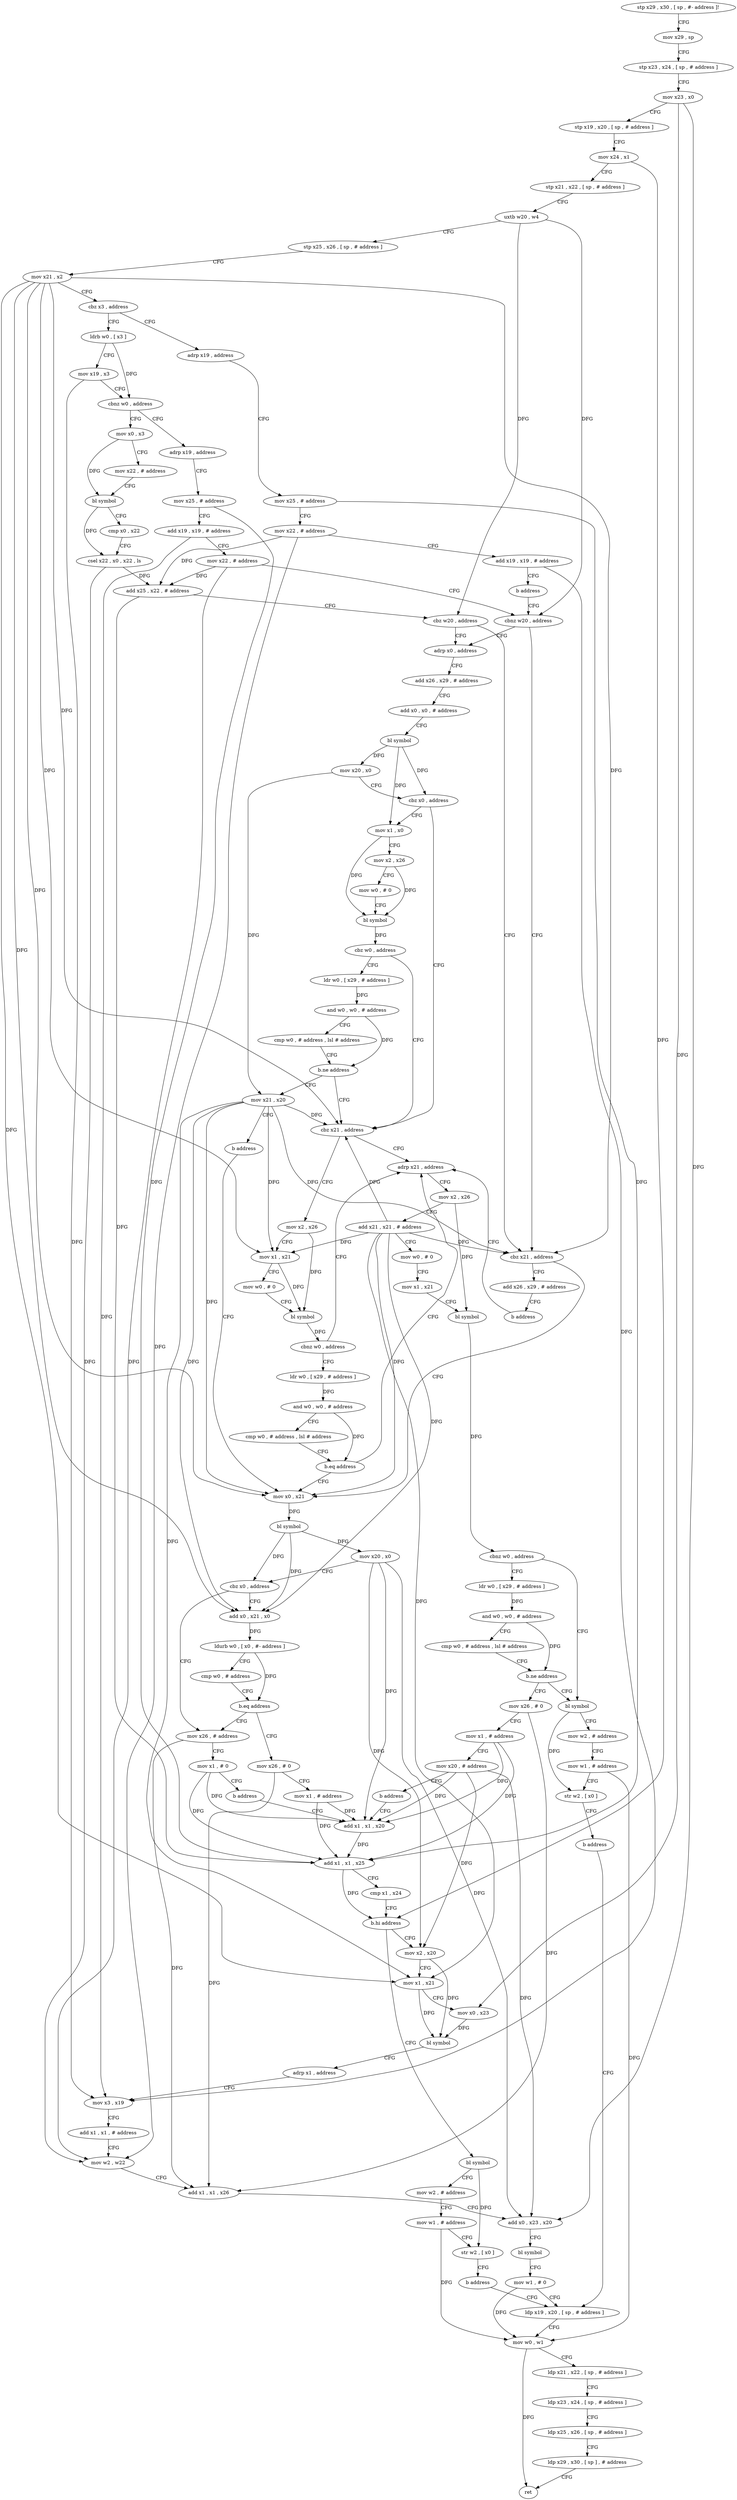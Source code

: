 digraph "func" {
"4300400" [label = "stp x29 , x30 , [ sp , #- address ]!" ]
"4300404" [label = "mov x29 , sp" ]
"4300408" [label = "stp x23 , x24 , [ sp , # address ]" ]
"4300412" [label = "mov x23 , x0" ]
"4300416" [label = "stp x19 , x20 , [ sp , # address ]" ]
"4300420" [label = "mov x24 , x1" ]
"4300424" [label = "stp x21 , x22 , [ sp , # address ]" ]
"4300428" [label = "uxtb w20 , w4" ]
"4300432" [label = "stp x25 , x26 , [ sp , # address ]" ]
"4300436" [label = "mov x21 , x2" ]
"4300440" [label = "cbz x3 , address" ]
"4300856" [label = "adrp x19 , address" ]
"4300444" [label = "ldrb w0 , [ x3 ]" ]
"4300860" [label = "mov x25 , # address" ]
"4300864" [label = "mov x22 , # address" ]
"4300868" [label = "add x19 , x19 , # address" ]
"4300872" [label = "b address" ]
"4300472" [label = "cbnz w20 , address" ]
"4300448" [label = "mov x19 , x3" ]
"4300452" [label = "cbnz w0 , address" ]
"4300616" [label = "mov x0 , x3" ]
"4300456" [label = "adrp x19 , address" ]
"4300644" [label = "adrp x0 , address" ]
"4300476" [label = "cbz x21 , address" ]
"4300620" [label = "mov x22 , # address" ]
"4300624" [label = "bl symbol" ]
"4300628" [label = "cmp x0 , x22" ]
"4300632" [label = "csel x22 , x0 , x22 , ls" ]
"4300636" [label = "add x25 , x22 , # address" ]
"4300640" [label = "cbz w20 , address" ]
"4300460" [label = "mov x25 , # address" ]
"4300464" [label = "add x19 , x19 , # address" ]
"4300468" [label = "mov x22 , # address" ]
"4300648" [label = "add x26 , x29 , # address" ]
"4300652" [label = "add x0 , x0 , # address" ]
"4300656" [label = "bl symbol" ]
"4300660" [label = "mov x20 , x0" ]
"4300664" [label = "cbz x0 , address" ]
"4300688" [label = "cbz x21 , address" ]
"4300668" [label = "mov x1 , x0" ]
"4300900" [label = "add x26 , x29 , # address" ]
"4300480" [label = "mov x0 , x21" ]
"4300728" [label = "adrp x21 , address" ]
"4300692" [label = "mov x2 , x26" ]
"4300672" [label = "mov x2 , x26" ]
"4300676" [label = "mov w0 , # 0" ]
"4300680" [label = "bl symbol" ]
"4300684" [label = "cbz w0 , address" ]
"4300808" [label = "ldr w0 , [ x29 , # address ]" ]
"4300904" [label = "b address" ]
"4300484" [label = "bl symbol" ]
"4300488" [label = "mov x20 , x0" ]
"4300492" [label = "cbz x0 , address" ]
"4300792" [label = "mov x26 , # address" ]
"4300496" [label = "add x0 , x21 , x0" ]
"4300732" [label = "mov x2 , x26" ]
"4300736" [label = "add x21 , x21 , # address" ]
"4300740" [label = "mov w0 , # 0" ]
"4300744" [label = "mov x1 , x21" ]
"4300748" [label = "bl symbol" ]
"4300752" [label = "cbnz w0 , address" ]
"4300832" [label = "bl symbol" ]
"4300756" [label = "ldr w0 , [ x29 , # address ]" ]
"4300696" [label = "mov x1 , x21" ]
"4300700" [label = "mov w0 , # 0" ]
"4300704" [label = "bl symbol" ]
"4300708" [label = "cbnz w0 , address" ]
"4300712" [label = "ldr w0 , [ x29 , # address ]" ]
"4300812" [label = "and w0 , w0 , # address" ]
"4300816" [label = "cmp w0 , # address , lsl # address" ]
"4300820" [label = "b.ne address" ]
"4300824" [label = "mov x21 , x20" ]
"4300796" [label = "mov x1 , # 0" ]
"4300800" [label = "b address" ]
"4300520" [label = "add x1 , x1 , x20" ]
"4300500" [label = "ldurb w0 , [ x0 , #- address ]" ]
"4300504" [label = "cmp w0 , # address" ]
"4300508" [label = "b.eq address" ]
"4300512" [label = "mov x26 , # 0" ]
"4300836" [label = "mov w2 , # address" ]
"4300840" [label = "mov w1 , # address" ]
"4300844" [label = "str w2 , [ x0 ]" ]
"4300848" [label = "b address" ]
"4300584" [label = "ldp x19 , x20 , [ sp , # address ]" ]
"4300760" [label = "and w0 , w0 , # address" ]
"4300764" [label = "cmp w0 , # address , lsl # address" ]
"4300768" [label = "b.ne address" ]
"4300772" [label = "mov x26 , # 0" ]
"4300716" [label = "and w0 , w0 , # address" ]
"4300720" [label = "cmp w0 , # address , lsl # address" ]
"4300724" [label = "b.eq address" ]
"4300828" [label = "b address" ]
"4300524" [label = "add x1 , x1 , x25" ]
"4300528" [label = "cmp x1 , x24" ]
"4300532" [label = "b.hi address" ]
"4300880" [label = "bl symbol" ]
"4300536" [label = "mov x2 , x20" ]
"4300516" [label = "mov x1 , # address" ]
"4300588" [label = "mov w0 , w1" ]
"4300592" [label = "ldp x21 , x22 , [ sp , # address ]" ]
"4300596" [label = "ldp x23 , x24 , [ sp , # address ]" ]
"4300600" [label = "ldp x25 , x26 , [ sp , # address ]" ]
"4300604" [label = "ldp x29 , x30 , [ sp ] , # address" ]
"4300608" [label = "ret" ]
"4300776" [label = "mov x1 , # address" ]
"4300780" [label = "mov x20 , # address" ]
"4300784" [label = "b address" ]
"4300884" [label = "mov w2 , # address" ]
"4300888" [label = "mov w1 , # address" ]
"4300892" [label = "str w2 , [ x0 ]" ]
"4300896" [label = "b address" ]
"4300540" [label = "mov x1 , x21" ]
"4300544" [label = "mov x0 , x23" ]
"4300548" [label = "bl symbol" ]
"4300552" [label = "adrp x1 , address" ]
"4300556" [label = "mov x3 , x19" ]
"4300560" [label = "add x1 , x1 , # address" ]
"4300564" [label = "mov w2 , w22" ]
"4300568" [label = "add x1 , x1 , x26" ]
"4300572" [label = "add x0 , x23 , x20" ]
"4300576" [label = "bl symbol" ]
"4300580" [label = "mov w1 , # 0" ]
"4300400" -> "4300404" [ label = "CFG" ]
"4300404" -> "4300408" [ label = "CFG" ]
"4300408" -> "4300412" [ label = "CFG" ]
"4300412" -> "4300416" [ label = "CFG" ]
"4300412" -> "4300544" [ label = "DFG" ]
"4300412" -> "4300572" [ label = "DFG" ]
"4300416" -> "4300420" [ label = "CFG" ]
"4300420" -> "4300424" [ label = "CFG" ]
"4300420" -> "4300532" [ label = "DFG" ]
"4300424" -> "4300428" [ label = "CFG" ]
"4300428" -> "4300432" [ label = "CFG" ]
"4300428" -> "4300472" [ label = "DFG" ]
"4300428" -> "4300640" [ label = "DFG" ]
"4300432" -> "4300436" [ label = "CFG" ]
"4300436" -> "4300440" [ label = "CFG" ]
"4300436" -> "4300476" [ label = "DFG" ]
"4300436" -> "4300688" [ label = "DFG" ]
"4300436" -> "4300480" [ label = "DFG" ]
"4300436" -> "4300696" [ label = "DFG" ]
"4300436" -> "4300496" [ label = "DFG" ]
"4300436" -> "4300540" [ label = "DFG" ]
"4300440" -> "4300856" [ label = "CFG" ]
"4300440" -> "4300444" [ label = "CFG" ]
"4300856" -> "4300860" [ label = "CFG" ]
"4300444" -> "4300448" [ label = "CFG" ]
"4300444" -> "4300452" [ label = "DFG" ]
"4300860" -> "4300864" [ label = "CFG" ]
"4300860" -> "4300524" [ label = "DFG" ]
"4300864" -> "4300868" [ label = "CFG" ]
"4300864" -> "4300636" [ label = "DFG" ]
"4300864" -> "4300564" [ label = "DFG" ]
"4300868" -> "4300872" [ label = "CFG" ]
"4300868" -> "4300556" [ label = "DFG" ]
"4300872" -> "4300472" [ label = "CFG" ]
"4300472" -> "4300644" [ label = "CFG" ]
"4300472" -> "4300476" [ label = "CFG" ]
"4300448" -> "4300452" [ label = "CFG" ]
"4300448" -> "4300556" [ label = "DFG" ]
"4300452" -> "4300616" [ label = "CFG" ]
"4300452" -> "4300456" [ label = "CFG" ]
"4300616" -> "4300620" [ label = "CFG" ]
"4300616" -> "4300624" [ label = "DFG" ]
"4300456" -> "4300460" [ label = "CFG" ]
"4300644" -> "4300648" [ label = "CFG" ]
"4300476" -> "4300900" [ label = "CFG" ]
"4300476" -> "4300480" [ label = "CFG" ]
"4300620" -> "4300624" [ label = "CFG" ]
"4300624" -> "4300628" [ label = "CFG" ]
"4300624" -> "4300632" [ label = "DFG" ]
"4300628" -> "4300632" [ label = "CFG" ]
"4300632" -> "4300636" [ label = "DFG" ]
"4300632" -> "4300564" [ label = "DFG" ]
"4300636" -> "4300640" [ label = "CFG" ]
"4300636" -> "4300524" [ label = "DFG" ]
"4300640" -> "4300476" [ label = "CFG" ]
"4300640" -> "4300644" [ label = "CFG" ]
"4300460" -> "4300464" [ label = "CFG" ]
"4300460" -> "4300524" [ label = "DFG" ]
"4300464" -> "4300468" [ label = "CFG" ]
"4300464" -> "4300556" [ label = "DFG" ]
"4300468" -> "4300472" [ label = "CFG" ]
"4300468" -> "4300636" [ label = "DFG" ]
"4300468" -> "4300564" [ label = "DFG" ]
"4300648" -> "4300652" [ label = "CFG" ]
"4300652" -> "4300656" [ label = "CFG" ]
"4300656" -> "4300660" [ label = "DFG" ]
"4300656" -> "4300664" [ label = "DFG" ]
"4300656" -> "4300668" [ label = "DFG" ]
"4300660" -> "4300664" [ label = "CFG" ]
"4300660" -> "4300824" [ label = "DFG" ]
"4300664" -> "4300688" [ label = "CFG" ]
"4300664" -> "4300668" [ label = "CFG" ]
"4300688" -> "4300728" [ label = "CFG" ]
"4300688" -> "4300692" [ label = "CFG" ]
"4300668" -> "4300672" [ label = "CFG" ]
"4300668" -> "4300680" [ label = "DFG" ]
"4300900" -> "4300904" [ label = "CFG" ]
"4300480" -> "4300484" [ label = "DFG" ]
"4300728" -> "4300732" [ label = "CFG" ]
"4300692" -> "4300696" [ label = "CFG" ]
"4300692" -> "4300704" [ label = "DFG" ]
"4300672" -> "4300676" [ label = "CFG" ]
"4300672" -> "4300680" [ label = "DFG" ]
"4300676" -> "4300680" [ label = "CFG" ]
"4300680" -> "4300684" [ label = "DFG" ]
"4300684" -> "4300808" [ label = "CFG" ]
"4300684" -> "4300688" [ label = "CFG" ]
"4300808" -> "4300812" [ label = "DFG" ]
"4300904" -> "4300728" [ label = "CFG" ]
"4300484" -> "4300488" [ label = "DFG" ]
"4300484" -> "4300492" [ label = "DFG" ]
"4300484" -> "4300496" [ label = "DFG" ]
"4300488" -> "4300492" [ label = "CFG" ]
"4300488" -> "4300520" [ label = "DFG" ]
"4300488" -> "4300536" [ label = "DFG" ]
"4300488" -> "4300572" [ label = "DFG" ]
"4300492" -> "4300792" [ label = "CFG" ]
"4300492" -> "4300496" [ label = "CFG" ]
"4300792" -> "4300796" [ label = "CFG" ]
"4300792" -> "4300568" [ label = "DFG" ]
"4300496" -> "4300500" [ label = "DFG" ]
"4300732" -> "4300736" [ label = "CFG" ]
"4300732" -> "4300748" [ label = "DFG" ]
"4300736" -> "4300740" [ label = "CFG" ]
"4300736" -> "4300476" [ label = "DFG" ]
"4300736" -> "4300688" [ label = "DFG" ]
"4300736" -> "4300480" [ label = "DFG" ]
"4300736" -> "4300696" [ label = "DFG" ]
"4300736" -> "4300496" [ label = "DFG" ]
"4300736" -> "4300540" [ label = "DFG" ]
"4300740" -> "4300744" [ label = "CFG" ]
"4300744" -> "4300748" [ label = "CFG" ]
"4300748" -> "4300752" [ label = "DFG" ]
"4300752" -> "4300832" [ label = "CFG" ]
"4300752" -> "4300756" [ label = "CFG" ]
"4300832" -> "4300836" [ label = "CFG" ]
"4300832" -> "4300844" [ label = "DFG" ]
"4300756" -> "4300760" [ label = "DFG" ]
"4300696" -> "4300700" [ label = "CFG" ]
"4300696" -> "4300704" [ label = "DFG" ]
"4300700" -> "4300704" [ label = "CFG" ]
"4300704" -> "4300708" [ label = "DFG" ]
"4300708" -> "4300728" [ label = "CFG" ]
"4300708" -> "4300712" [ label = "CFG" ]
"4300712" -> "4300716" [ label = "DFG" ]
"4300812" -> "4300816" [ label = "CFG" ]
"4300812" -> "4300820" [ label = "DFG" ]
"4300816" -> "4300820" [ label = "CFG" ]
"4300820" -> "4300688" [ label = "CFG" ]
"4300820" -> "4300824" [ label = "CFG" ]
"4300824" -> "4300828" [ label = "CFG" ]
"4300824" -> "4300476" [ label = "DFG" ]
"4300824" -> "4300688" [ label = "DFG" ]
"4300824" -> "4300480" [ label = "DFG" ]
"4300824" -> "4300696" [ label = "DFG" ]
"4300824" -> "4300496" [ label = "DFG" ]
"4300824" -> "4300540" [ label = "DFG" ]
"4300796" -> "4300800" [ label = "CFG" ]
"4300796" -> "4300520" [ label = "DFG" ]
"4300796" -> "4300524" [ label = "DFG" ]
"4300800" -> "4300520" [ label = "CFG" ]
"4300520" -> "4300524" [ label = "DFG" ]
"4300500" -> "4300504" [ label = "CFG" ]
"4300500" -> "4300508" [ label = "DFG" ]
"4300504" -> "4300508" [ label = "CFG" ]
"4300508" -> "4300792" [ label = "CFG" ]
"4300508" -> "4300512" [ label = "CFG" ]
"4300512" -> "4300516" [ label = "CFG" ]
"4300512" -> "4300568" [ label = "DFG" ]
"4300836" -> "4300840" [ label = "CFG" ]
"4300840" -> "4300844" [ label = "CFG" ]
"4300840" -> "4300588" [ label = "DFG" ]
"4300844" -> "4300848" [ label = "CFG" ]
"4300848" -> "4300584" [ label = "CFG" ]
"4300584" -> "4300588" [ label = "CFG" ]
"4300760" -> "4300764" [ label = "CFG" ]
"4300760" -> "4300768" [ label = "DFG" ]
"4300764" -> "4300768" [ label = "CFG" ]
"4300768" -> "4300832" [ label = "CFG" ]
"4300768" -> "4300772" [ label = "CFG" ]
"4300772" -> "4300776" [ label = "CFG" ]
"4300772" -> "4300568" [ label = "DFG" ]
"4300716" -> "4300720" [ label = "CFG" ]
"4300716" -> "4300724" [ label = "DFG" ]
"4300720" -> "4300724" [ label = "CFG" ]
"4300724" -> "4300480" [ label = "CFG" ]
"4300724" -> "4300728" [ label = "CFG" ]
"4300828" -> "4300480" [ label = "CFG" ]
"4300524" -> "4300528" [ label = "CFG" ]
"4300524" -> "4300532" [ label = "DFG" ]
"4300528" -> "4300532" [ label = "CFG" ]
"4300532" -> "4300880" [ label = "CFG" ]
"4300532" -> "4300536" [ label = "CFG" ]
"4300880" -> "4300884" [ label = "CFG" ]
"4300880" -> "4300892" [ label = "DFG" ]
"4300536" -> "4300540" [ label = "CFG" ]
"4300536" -> "4300548" [ label = "DFG" ]
"4300516" -> "4300520" [ label = "DFG" ]
"4300516" -> "4300524" [ label = "DFG" ]
"4300588" -> "4300592" [ label = "CFG" ]
"4300588" -> "4300608" [ label = "DFG" ]
"4300592" -> "4300596" [ label = "CFG" ]
"4300596" -> "4300600" [ label = "CFG" ]
"4300600" -> "4300604" [ label = "CFG" ]
"4300604" -> "4300608" [ label = "CFG" ]
"4300776" -> "4300780" [ label = "CFG" ]
"4300776" -> "4300520" [ label = "DFG" ]
"4300776" -> "4300524" [ label = "DFG" ]
"4300780" -> "4300784" [ label = "CFG" ]
"4300780" -> "4300520" [ label = "DFG" ]
"4300780" -> "4300536" [ label = "DFG" ]
"4300780" -> "4300572" [ label = "DFG" ]
"4300784" -> "4300520" [ label = "CFG" ]
"4300884" -> "4300888" [ label = "CFG" ]
"4300888" -> "4300892" [ label = "CFG" ]
"4300888" -> "4300588" [ label = "DFG" ]
"4300892" -> "4300896" [ label = "CFG" ]
"4300896" -> "4300584" [ label = "CFG" ]
"4300540" -> "4300544" [ label = "CFG" ]
"4300540" -> "4300548" [ label = "DFG" ]
"4300544" -> "4300548" [ label = "DFG" ]
"4300548" -> "4300552" [ label = "CFG" ]
"4300552" -> "4300556" [ label = "CFG" ]
"4300556" -> "4300560" [ label = "CFG" ]
"4300560" -> "4300564" [ label = "CFG" ]
"4300564" -> "4300568" [ label = "CFG" ]
"4300568" -> "4300572" [ label = "CFG" ]
"4300572" -> "4300576" [ label = "CFG" ]
"4300576" -> "4300580" [ label = "CFG" ]
"4300580" -> "4300584" [ label = "CFG" ]
"4300580" -> "4300588" [ label = "DFG" ]
}
